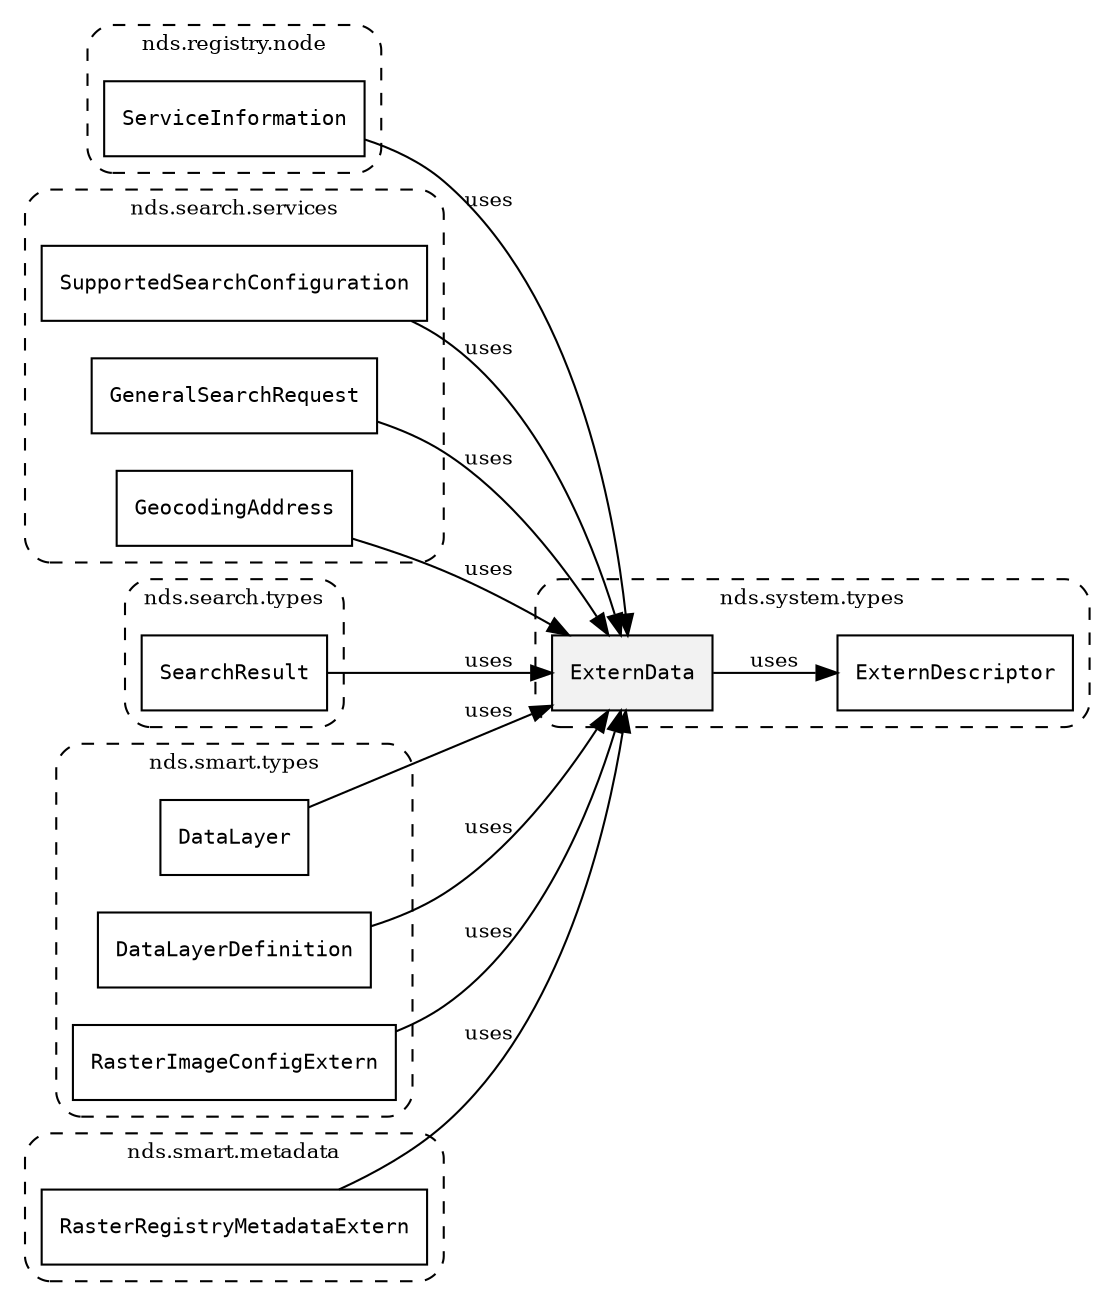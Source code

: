 /**
 * This dot file creates symbol collaboration diagram for ExternData.
 */
digraph ZSERIO
{
    node [shape=box, fontsize=10];
    rankdir="LR";
    fontsize=10;
    tooltip="ExternData collaboration diagram";

    subgraph "cluster_nds.system.types"
    {
        style="dashed, rounded";
        label="nds.system.types";
        tooltip="Package nds.system.types";
        href="../../../content/packages/nds.system.types.html#Package-nds-system-types";
        target="_parent";

        "ExternData" [style="filled", fillcolor="#0000000D", target="_parent", label=<<font face="monospace"><table align="center" border="0" cellspacing="0" cellpadding="0"><tr><td href="../../../content/packages/nds.system.types.html#Structure-ExternData" title="Structure defined in nds.system.types">ExternData</td></tr></table></font>>];
        "ExternDescriptor" [target="_parent", label=<<font face="monospace"><table align="center" border="0" cellspacing="0" cellpadding="0"><tr><td href="../../../content/packages/nds.system.types.html#Structure-ExternDescriptor" title="Structure defined in nds.system.types">ExternDescriptor</td></tr></table></font>>];
    }

    subgraph "cluster_nds.registry.node"
    {
        style="dashed, rounded";
        label="nds.registry.node";
        tooltip="Package nds.registry.node";
        href="../../../content/packages/nds.registry.node.html#Package-nds-registry-node";
        target="_parent";

        "ServiceInformation" [target="_parent", label=<<font face="monospace"><table align="center" border="0" cellspacing="0" cellpadding="0"><tr><td href="../../../content/packages/nds.registry.node.html#Structure-ServiceInformation" title="Structure defined in nds.registry.node">ServiceInformation</td></tr></table></font>>];
    }

    subgraph "cluster_nds.search.services"
    {
        style="dashed, rounded";
        label="nds.search.services";
        tooltip="Package nds.search.services";
        href="../../../content/packages/nds.search.services.html#Package-nds-search-services";
        target="_parent";

        "SupportedSearchConfiguration" [target="_parent", label=<<font face="monospace"><table align="center" border="0" cellspacing="0" cellpadding="0"><tr><td href="../../../content/packages/nds.search.services.html#Structure-SupportedSearchConfiguration" title="Structure defined in nds.search.services">SupportedSearchConfiguration</td></tr></table></font>>];
        "GeneralSearchRequest" [target="_parent", label=<<font face="monospace"><table align="center" border="0" cellspacing="0" cellpadding="0"><tr><td href="../../../content/packages/nds.search.services.html#Structure-GeneralSearchRequest" title="Structure defined in nds.search.services">GeneralSearchRequest</td></tr></table></font>>];
        "GeocodingAddress" [target="_parent", label=<<font face="monospace"><table align="center" border="0" cellspacing="0" cellpadding="0"><tr><td href="../../../content/packages/nds.search.services.html#Structure-GeocodingAddress" title="Structure defined in nds.search.services">GeocodingAddress</td></tr></table></font>>];
    }

    subgraph "cluster_nds.search.types"
    {
        style="dashed, rounded";
        label="nds.search.types";
        tooltip="Package nds.search.types";
        href="../../../content/packages/nds.search.types.html#Package-nds-search-types";
        target="_parent";

        "SearchResult" [target="_parent", label=<<font face="monospace"><table align="center" border="0" cellspacing="0" cellpadding="0"><tr><td href="../../../content/packages/nds.search.types.html#Structure-SearchResult" title="Structure defined in nds.search.types">SearchResult</td></tr></table></font>>];
    }

    subgraph "cluster_nds.smart.types"
    {
        style="dashed, rounded";
        label="nds.smart.types";
        tooltip="Package nds.smart.types";
        href="../../../content/packages/nds.smart.types.html#Package-nds-smart-types";
        target="_parent";

        "DataLayer" [target="_parent", label=<<font face="monospace"><table align="center" border="0" cellspacing="0" cellpadding="0"><tr><td href="../../../content/packages/nds.smart.types.html#Structure-DataLayer" title="Structure defined in nds.smart.types">DataLayer</td></tr></table></font>>];
        "DataLayerDefinition" [target="_parent", label=<<font face="monospace"><table align="center" border="0" cellspacing="0" cellpadding="0"><tr><td href="../../../content/packages/nds.smart.types.html#Structure-DataLayerDefinition" title="Structure defined in nds.smart.types">DataLayerDefinition</td></tr></table></font>>];
        "RasterImageConfigExtern" [target="_parent", label=<<font face="monospace"><table align="center" border="0" cellspacing="0" cellpadding="0"><tr><td href="../../../content/packages/nds.smart.types.html#Subtype-RasterImageConfigExtern" title="Subtype defined in nds.smart.types">RasterImageConfigExtern</td></tr></table></font>>];
    }

    subgraph "cluster_nds.smart.metadata"
    {
        style="dashed, rounded";
        label="nds.smart.metadata";
        tooltip="Package nds.smart.metadata";
        href="../../../content/packages/nds.smart.metadata.html#Package-nds-smart-metadata";
        target="_parent";

        "RasterRegistryMetadataExtern" [target="_parent", label=<<font face="monospace"><table align="center" border="0" cellspacing="0" cellpadding="0"><tr><td href="../../../content/packages/nds.smart.metadata.html#Subtype-RasterRegistryMetadataExtern" title="Subtype defined in nds.smart.metadata">RasterRegistryMetadataExtern</td></tr></table></font>>];
    }

    "ExternData" -> "ExternDescriptor" [label="uses", fontsize=10];
    "ServiceInformation" -> "ExternData" [label="uses", fontsize=10];
    "SupportedSearchConfiguration" -> "ExternData" [label="uses", fontsize=10];
    "GeneralSearchRequest" -> "ExternData" [label="uses", fontsize=10];
    "GeocodingAddress" -> "ExternData" [label="uses", fontsize=10];
    "SearchResult" -> "ExternData" [label="uses", fontsize=10];
    "DataLayer" -> "ExternData" [label="uses", fontsize=10];
    "DataLayerDefinition" -> "ExternData" [label="uses", fontsize=10];
    "RasterImageConfigExtern" -> "ExternData" [label="uses", fontsize=10];
    "RasterRegistryMetadataExtern" -> "ExternData" [label="uses", fontsize=10];
}
